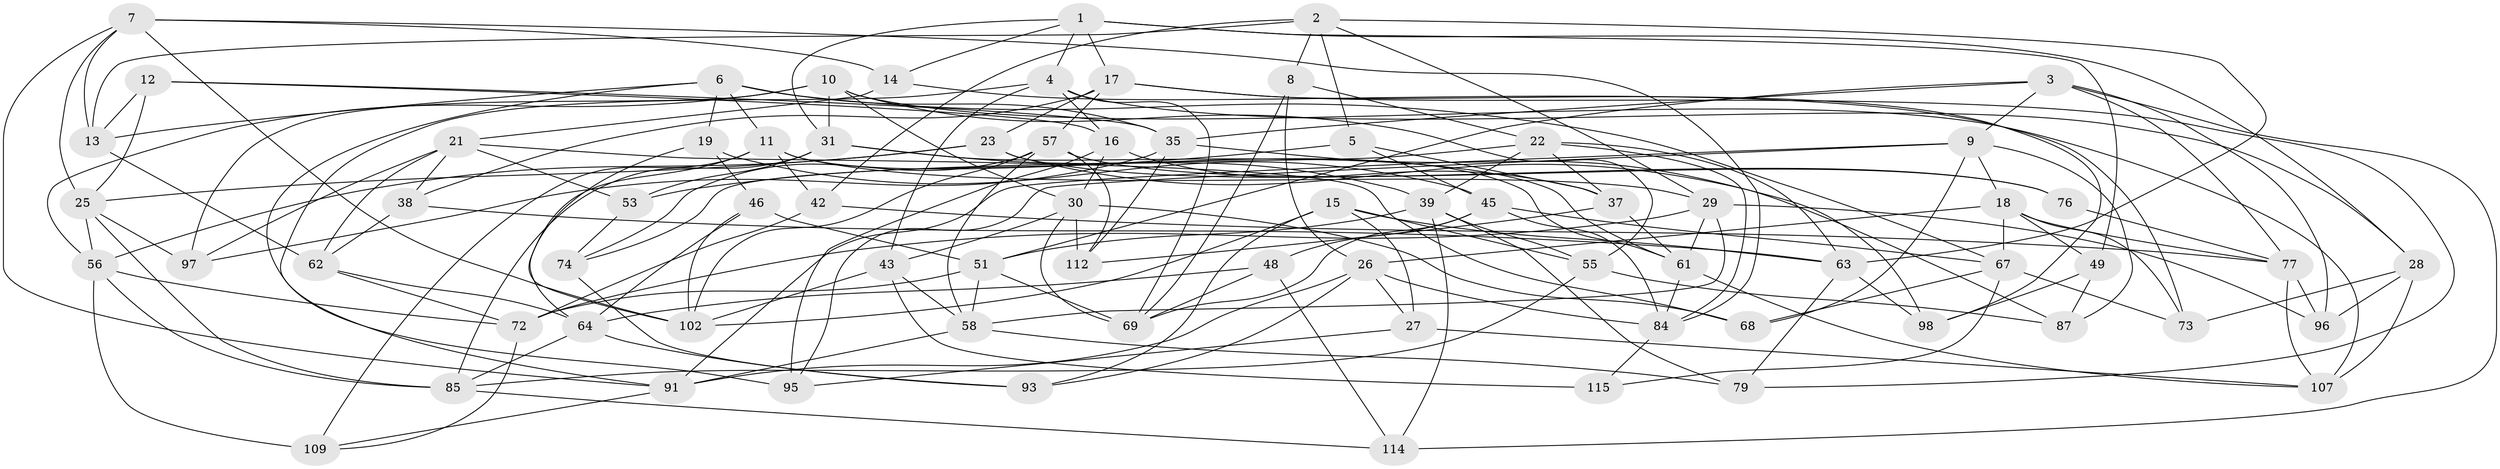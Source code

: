 // original degree distribution, {4: 1.0}
// Generated by graph-tools (version 1.1) at 2025/11/02/27/25 16:11:46]
// undirected, 73 vertices, 186 edges
graph export_dot {
graph [start="1"]
  node [color=gray90,style=filled];
  1 [super="+83"];
  2 [super="+66"];
  3 [super="+60"];
  4 [super="+59"];
  5;
  6 [super="+80"];
  7 [super="+44"];
  8;
  9 [super="+24"];
  10 [super="+20"];
  11 [super="+34"];
  12;
  13 [super="+103"];
  14;
  15 [super="+41"];
  16 [super="+33"];
  17 [super="+92"];
  18 [super="+47"];
  19;
  21 [super="+32"];
  22 [super="+106"];
  23 [super="+52"];
  25 [super="+54"];
  26 [super="+50"];
  27;
  28 [super="+71"];
  29 [super="+94"];
  30 [super="+119"];
  31 [super="+36"];
  35 [super="+116"];
  37 [super="+40"];
  38;
  39 [super="+108"];
  42;
  43 [super="+100"];
  45 [super="+101"];
  46;
  48;
  49;
  51 [super="+75"];
  53;
  55 [super="+65"];
  56 [super="+81"];
  57 [super="+89"];
  58 [super="+88"];
  61 [super="+99"];
  62 [super="+70"];
  63 [super="+78"];
  64 [super="+82"];
  67 [super="+90"];
  68;
  69 [super="+105"];
  72 [super="+110"];
  73;
  74;
  76;
  77 [super="+86"];
  79;
  84 [super="+117"];
  85 [super="+111"];
  87;
  91 [super="+104"];
  93;
  95;
  96;
  97;
  98;
  102 [super="+118"];
  107 [super="+113"];
  109;
  112;
  114;
  115;
  1 -- 14;
  1 -- 17;
  1 -- 4;
  1 -- 49;
  1 -- 28;
  1 -- 31;
  2 -- 5;
  2 -- 8;
  2 -- 42;
  2 -- 13;
  2 -- 29;
  2 -- 63;
  3 -- 114;
  3 -- 35;
  3 -- 9;
  3 -- 96;
  3 -- 51;
  3 -- 77;
  4 -- 28;
  4 -- 16;
  4 -- 91;
  4 -- 43;
  4 -- 69;
  5 -- 37;
  5 -- 53;
  5 -- 45;
  6 -- 19;
  6 -- 35;
  6 -- 13;
  6 -- 67;
  6 -- 11;
  6 -- 95;
  7 -- 14;
  7 -- 91;
  7 -- 102;
  7 -- 25;
  7 -- 84;
  7 -- 13;
  8 -- 69;
  8 -- 26;
  8 -- 22;
  9 -- 68;
  9 -- 87;
  9 -- 18;
  9 -- 91;
  9 -- 95;
  10 -- 30;
  10 -- 97;
  10 -- 55;
  10 -- 56;
  10 -- 107;
  10 -- 31;
  11 -- 109;
  11 -- 64;
  11 -- 61;
  11 -- 42;
  11 -- 29;
  12 -- 16;
  12 -- 13;
  12 -- 35;
  12 -- 25;
  13 -- 62 [weight=2];
  14 -- 73;
  14 -- 21;
  15 -- 27;
  15 -- 93;
  15 -- 55 [weight=2];
  15 -- 102;
  15 -- 63;
  16 -- 95;
  16 -- 37 [weight=2];
  16 -- 30;
  17 -- 38;
  17 -- 79;
  17 -- 98;
  17 -- 57;
  17 -- 23;
  18 -- 49;
  18 -- 77;
  18 -- 67;
  18 -- 73;
  18 -- 26;
  19 -- 46;
  19 -- 45;
  19 -- 102;
  21 -- 38;
  21 -- 53;
  21 -- 97;
  21 -- 68;
  21 -- 62;
  22 -- 37;
  22 -- 84;
  22 -- 74;
  22 -- 63;
  22 -- 39;
  23 -- 76 [weight=2];
  23 -- 87;
  23 -- 25;
  23 -- 56;
  25 -- 85;
  25 -- 56;
  25 -- 97;
  26 -- 27;
  26 -- 91;
  26 -- 93;
  26 -- 84;
  27 -- 95;
  27 -- 107;
  28 -- 73;
  28 -- 107 [weight=2];
  28 -- 96;
  29 -- 96;
  29 -- 72;
  29 -- 61;
  29 -- 58;
  30 -- 112;
  30 -- 43;
  30 -- 68;
  30 -- 69;
  31 -- 53;
  31 -- 61;
  31 -- 39;
  31 -- 85;
  35 -- 98;
  35 -- 112;
  35 -- 97;
  37 -- 61;
  37 -- 112;
  38 -- 62;
  38 -- 63;
  39 -- 114;
  39 -- 79;
  39 -- 51;
  39 -- 55;
  42 -- 77;
  42 -- 72;
  43 -- 58;
  43 -- 115 [weight=2];
  43 -- 102;
  45 -- 84;
  45 -- 48;
  45 -- 69;
  45 -- 67;
  46 -- 51;
  46 -- 64;
  46 -- 102;
  48 -- 114;
  48 -- 69;
  48 -- 64;
  49 -- 87;
  49 -- 98;
  51 -- 58;
  51 -- 72;
  51 -- 69;
  53 -- 74;
  55 -- 87;
  55 -- 85;
  56 -- 109;
  56 -- 72;
  56 -- 85;
  57 -- 74;
  57 -- 102;
  57 -- 112;
  57 -- 58;
  57 -- 76;
  58 -- 91;
  58 -- 79;
  61 -- 107;
  61 -- 84;
  62 -- 64;
  62 -- 72;
  63 -- 79;
  63 -- 98;
  64 -- 93;
  64 -- 85;
  67 -- 115;
  67 -- 68;
  67 -- 73;
  72 -- 109;
  74 -- 93;
  76 -- 77;
  77 -- 96;
  77 -- 107;
  84 -- 115;
  85 -- 114;
  91 -- 109;
}
